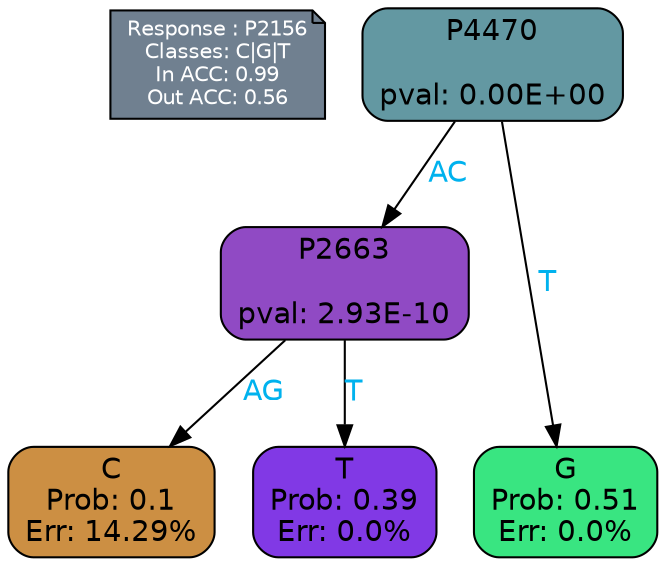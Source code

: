 digraph Tree {
node [shape=box, style="filled, rounded", color="black", fontname=helvetica] ;
graph [ranksep=equally, splines=polylines, bgcolor=transparent, dpi=600] ;
edge [fontname=helvetica] ;
LEGEND [label="Response : P2156
Classes: C|G|T
In ACC: 0.99
Out ACC: 0.56
",shape=note,align=left,style=filled,fillcolor="slategray",fontcolor="white",fontsize=10];1 [label="P4470

pval: 0.00E+00", fillcolor="#6398a2"] ;
2 [label="P2663

pval: 2.93E-10", fillcolor="#904ac4"] ;
3 [label="C
Prob: 0.1
Err: 14.29%", fillcolor="#cc8f43"] ;
4 [label="T
Prob: 0.39
Err: 0.0%", fillcolor="#8139e5"] ;
5 [label="G
Prob: 0.51
Err: 0.0%", fillcolor="#39e581"] ;
1 -> 2 [label="AC",fontcolor=deepskyblue2] ;
1 -> 5 [label="T",fontcolor=deepskyblue2] ;
2 -> 3 [label="AG",fontcolor=deepskyblue2] ;
2 -> 4 [label="T",fontcolor=deepskyblue2] ;
{rank = same; 3;4;5;}{rank = same; LEGEND;1;}}